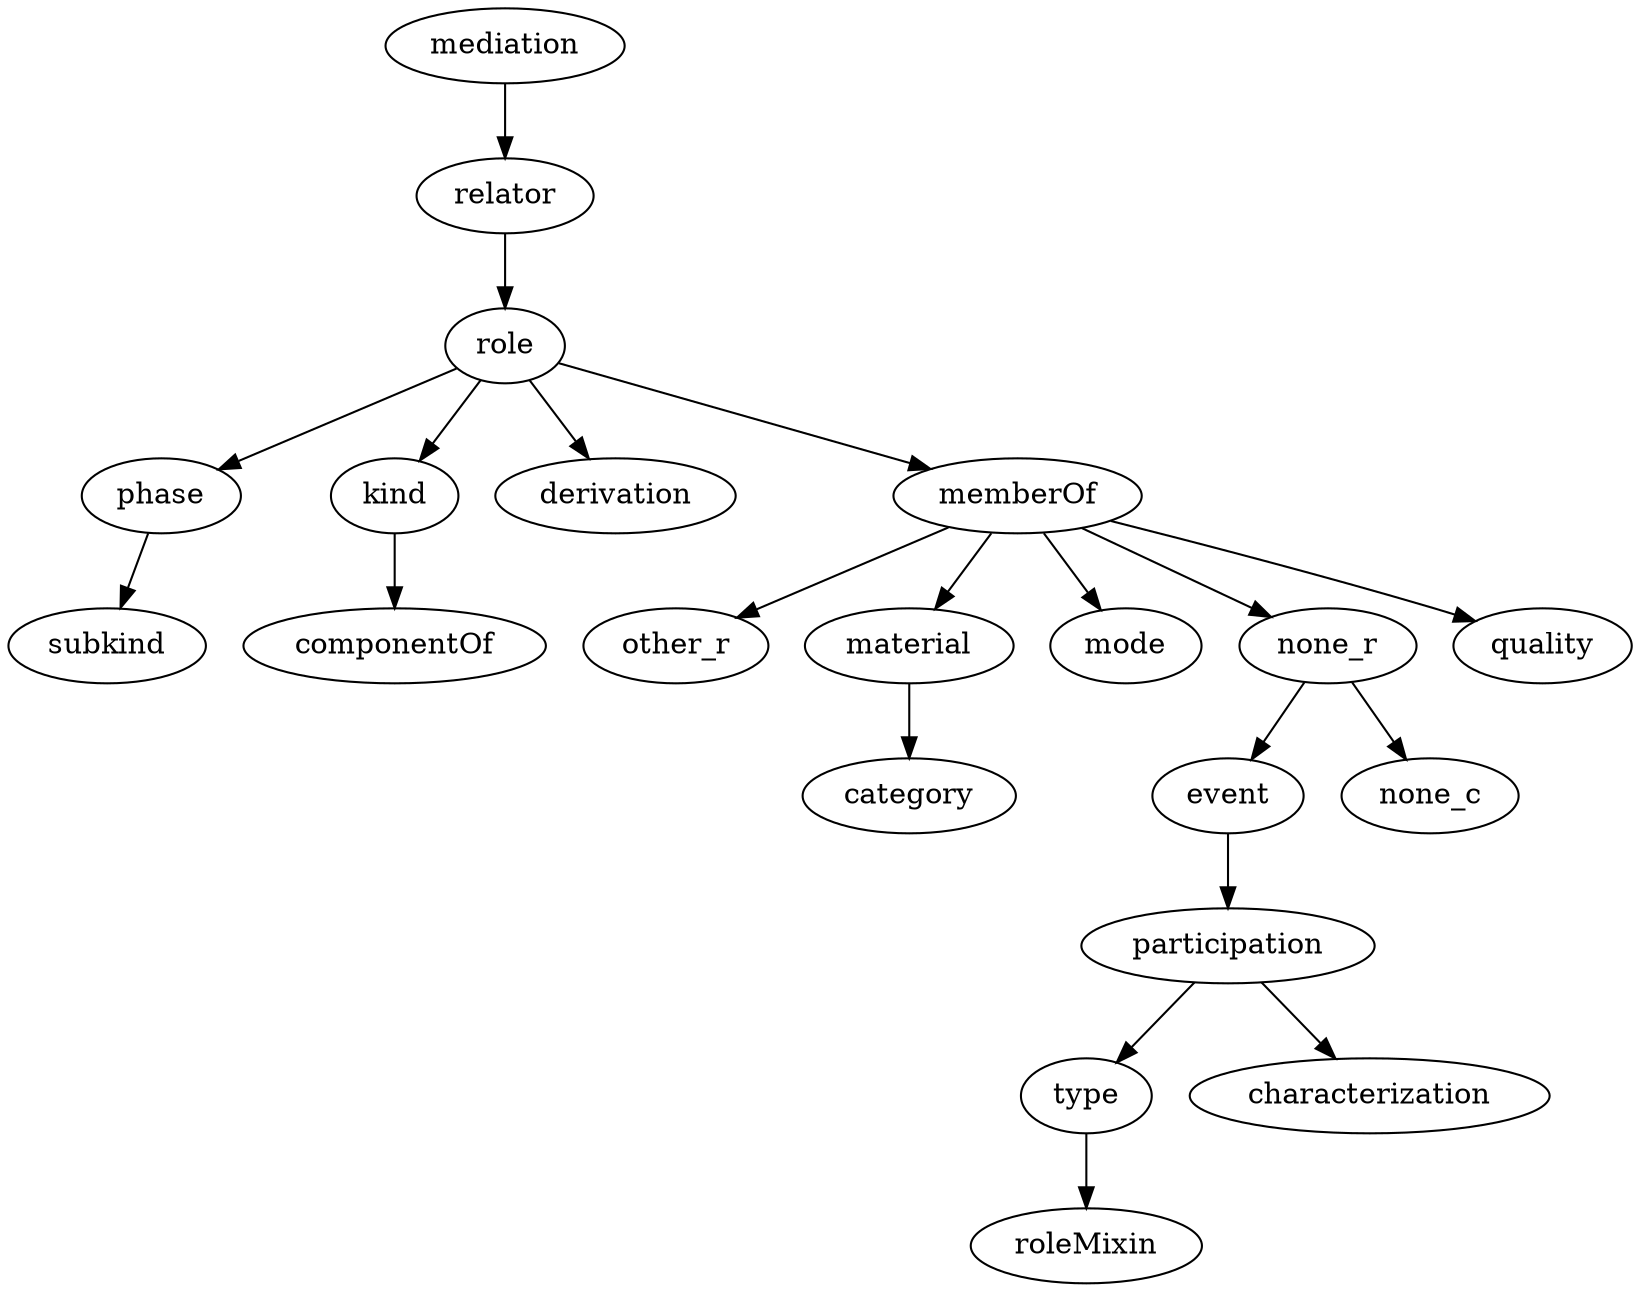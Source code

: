strict digraph {
mediation;
relator;
role;
phase;
kind;
derivation;
memberOf;
subkind;
componentOf;
other_r;
material;
mode;
none_r;
quality;
category;
event;
none_c;
participation;
type;
characterization;
roleMixin;
mediation -> relator;
relator -> role;
role -> phase;
role -> kind;
role -> derivation;
role -> memberOf;
phase -> subkind;
kind -> componentOf;
memberOf -> other_r;
memberOf -> material;
memberOf -> mode;
memberOf -> none_r;
memberOf -> quality;
material -> category;
none_r -> event;
none_r -> none_c;
event -> participation;
participation -> type;
participation -> characterization;
type -> roleMixin;
}
